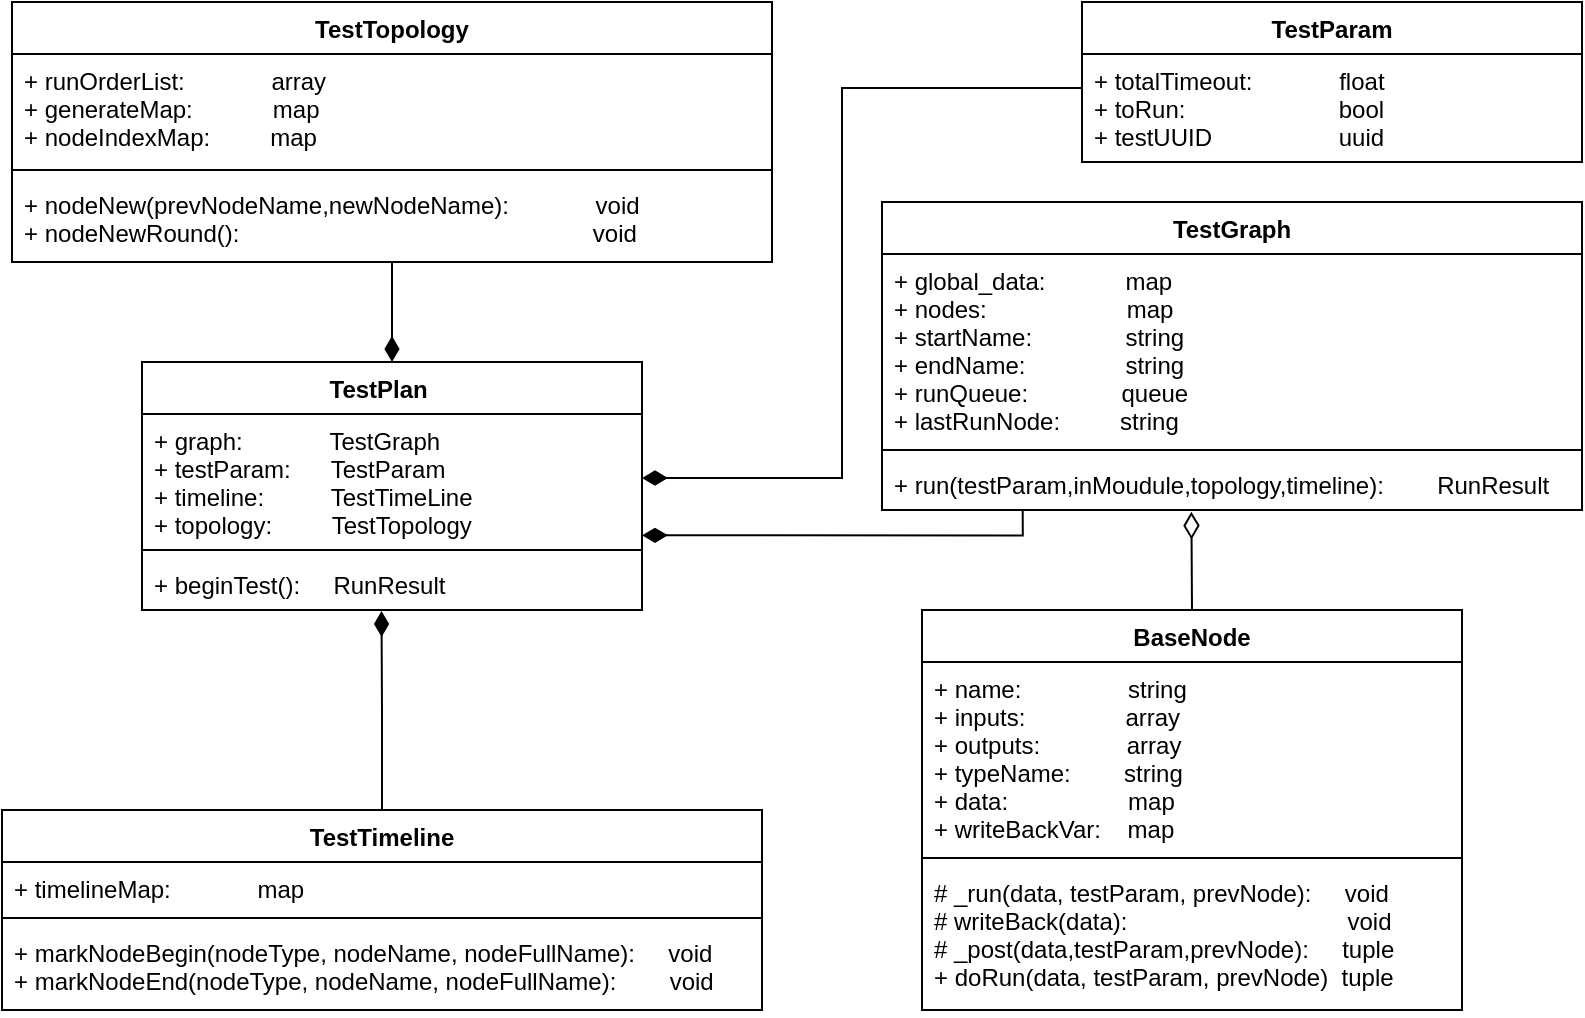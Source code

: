 <mxfile version="20.7.4" type="device"><diagram id="9sAnpFjx1io-PP2r1-h8" name="第 1 页"><mxGraphModel dx="993" dy="1825" grid="1" gridSize="10" guides="1" tooltips="1" connect="1" arrows="1" fold="1" page="1" pageScale="1" pageWidth="827" pageHeight="1169" math="0" shadow="0"><root><mxCell id="0"/><mxCell id="1" parent="0"/><mxCell id="PdTWPtPO5vzZjj6YBpvk-1" value="TestPlan    " style="swimlane;fontStyle=1;align=center;verticalAlign=top;childLayout=stackLayout;horizontal=1;startSize=26;horizontalStack=0;resizeParent=1;resizeParentMax=0;resizeLast=0;collapsible=1;marginBottom=0;" vertex="1" parent="1"><mxGeometry x="200" y="120" width="250" height="124" as="geometry"/></mxCell><mxCell id="PdTWPtPO5vzZjj6YBpvk-2" value="+ graph:             TestGraph&#10;+ testParam:      TestParam&#10;+ timeline:          TestTimeLine&#10;+ topology:         TestTopology" style="text;strokeColor=none;fillColor=none;align=left;verticalAlign=top;spacingLeft=4;spacingRight=4;overflow=hidden;rotatable=0;points=[[0,0.5],[1,0.5]];portConstraint=eastwest;" vertex="1" parent="PdTWPtPO5vzZjj6YBpvk-1"><mxGeometry y="26" width="250" height="64" as="geometry"/></mxCell><mxCell id="PdTWPtPO5vzZjj6YBpvk-3" value="" style="line;strokeWidth=1;fillColor=none;align=left;verticalAlign=middle;spacingTop=-1;spacingLeft=3;spacingRight=3;rotatable=0;labelPosition=right;points=[];portConstraint=eastwest;strokeColor=inherit;" vertex="1" parent="PdTWPtPO5vzZjj6YBpvk-1"><mxGeometry y="90" width="250" height="8" as="geometry"/></mxCell><mxCell id="PdTWPtPO5vzZjj6YBpvk-4" value="+ beginTest():     RunResult" style="text;strokeColor=none;fillColor=none;align=left;verticalAlign=top;spacingLeft=4;spacingRight=4;overflow=hidden;rotatable=0;points=[[0,0.5],[1,0.5]];portConstraint=eastwest;" vertex="1" parent="PdTWPtPO5vzZjj6YBpvk-1"><mxGeometry y="98" width="250" height="26" as="geometry"/></mxCell><mxCell id="PdTWPtPO5vzZjj6YBpvk-5" value="TestParam" style="swimlane;fontStyle=1;align=center;verticalAlign=top;childLayout=stackLayout;horizontal=1;startSize=26;horizontalStack=0;resizeParent=1;resizeParentMax=0;resizeLast=0;collapsible=1;marginBottom=0;" vertex="1" parent="1"><mxGeometry x="670" y="-60" width="250" height="80" as="geometry"/></mxCell><mxCell id="PdTWPtPO5vzZjj6YBpvk-6" value="+ totalTimeout:             float&#10;+ toRun:                       bool&#10;+ testUUID                   uuid" style="text;strokeColor=none;fillColor=none;align=left;verticalAlign=top;spacingLeft=4;spacingRight=4;overflow=hidden;rotatable=0;points=[[0,0.5],[1,0.5]];portConstraint=eastwest;" vertex="1" parent="PdTWPtPO5vzZjj6YBpvk-5"><mxGeometry y="26" width="250" height="54" as="geometry"/></mxCell><mxCell id="PdTWPtPO5vzZjj6YBpvk-20" style="edgeStyle=orthogonalEdgeStyle;rounded=0;orthogonalLoop=1;jettySize=auto;html=1;exitX=0.5;exitY=0;exitDx=0;exitDy=0;entryX=0.479;entryY=1.019;entryDx=0;entryDy=0;startArrow=none;startFill=0;endArrow=diamondThin;endFill=1;entryPerimeter=0;endSize=10;" edge="1" parent="1" source="PdTWPtPO5vzZjj6YBpvk-9" target="PdTWPtPO5vzZjj6YBpvk-4"><mxGeometry relative="1" as="geometry"/></mxCell><mxCell id="PdTWPtPO5vzZjj6YBpvk-9" value="TestTimeline" style="swimlane;fontStyle=1;align=center;verticalAlign=top;childLayout=stackLayout;horizontal=1;startSize=26;horizontalStack=0;resizeParent=1;resizeParentMax=0;resizeLast=0;collapsible=1;marginBottom=0;" vertex="1" parent="1"><mxGeometry x="130" y="344" width="380" height="100" as="geometry"/></mxCell><mxCell id="PdTWPtPO5vzZjj6YBpvk-10" value="+ timelineMap:             map&#10;" style="text;strokeColor=none;fillColor=none;align=left;verticalAlign=top;spacingLeft=4;spacingRight=4;overflow=hidden;rotatable=0;points=[[0,0.5],[1,0.5]];portConstraint=eastwest;" vertex="1" parent="PdTWPtPO5vzZjj6YBpvk-9"><mxGeometry y="26" width="380" height="24" as="geometry"/></mxCell><mxCell id="PdTWPtPO5vzZjj6YBpvk-11" value="" style="line;strokeWidth=1;fillColor=none;align=left;verticalAlign=middle;spacingTop=-1;spacingLeft=3;spacingRight=3;rotatable=0;labelPosition=right;points=[];portConstraint=eastwest;strokeColor=inherit;" vertex="1" parent="PdTWPtPO5vzZjj6YBpvk-9"><mxGeometry y="50" width="380" height="8" as="geometry"/></mxCell><mxCell id="PdTWPtPO5vzZjj6YBpvk-12" value="+ markNodeBegin(nodeType, nodeName, nodeFullName):     void&#10;+ markNodeEnd(nodeType, nodeName, nodeFullName):        void" style="text;strokeColor=none;fillColor=none;align=left;verticalAlign=top;spacingLeft=4;spacingRight=4;overflow=hidden;rotatable=0;points=[[0,0.5],[1,0.5]];portConstraint=eastwest;" vertex="1" parent="PdTWPtPO5vzZjj6YBpvk-9"><mxGeometry y="58" width="380" height="42" as="geometry"/></mxCell><mxCell id="PdTWPtPO5vzZjj6YBpvk-18" style="edgeStyle=orthogonalEdgeStyle;rounded=0;orthogonalLoop=1;jettySize=auto;html=1;exitX=0.201;exitY=1.005;exitDx=0;exitDy=0;entryX=1;entryY=0.948;entryDx=0;entryDy=0;startArrow=none;startFill=0;endArrow=diamondThin;endFill=1;entryPerimeter=0;exitPerimeter=0;endSize=10;" edge="1" parent="1" source="PdTWPtPO5vzZjj6YBpvk-16" target="PdTWPtPO5vzZjj6YBpvk-2"><mxGeometry relative="1" as="geometry"><Array as="points"><mxPoint x="640" y="207"/></Array></mxGeometry></mxCell><mxCell id="PdTWPtPO5vzZjj6YBpvk-13" value="TestGraph" style="swimlane;fontStyle=1;align=center;verticalAlign=top;childLayout=stackLayout;horizontal=1;startSize=26;horizontalStack=0;resizeParent=1;resizeParentMax=0;resizeLast=0;collapsible=1;marginBottom=0;" vertex="1" parent="1"><mxGeometry x="570" y="40" width="350" height="154" as="geometry"/></mxCell><mxCell id="PdTWPtPO5vzZjj6YBpvk-14" value="+ global_data:            map&#10;+ nodes:                     map&#10;+ startName:              string&#10;+ endName:               string&#10;+ runQueue:                  queue&#10;+ lastRunNode:           string" style="text;strokeColor=none;fillColor=none;align=left;verticalAlign=top;spacingLeft=4;spacingRight=4;overflow=hidden;rotatable=0;points=[[0,0.5],[1,0.5]];portConstraint=eastwest;" vertex="1" parent="PdTWPtPO5vzZjj6YBpvk-13"><mxGeometry y="26" width="350" height="94" as="geometry"/></mxCell><mxCell id="PdTWPtPO5vzZjj6YBpvk-15" value="" style="line;strokeWidth=1;fillColor=none;align=left;verticalAlign=middle;spacingTop=-1;spacingLeft=3;spacingRight=3;rotatable=0;labelPosition=right;points=[];portConstraint=eastwest;strokeColor=inherit;" vertex="1" parent="PdTWPtPO5vzZjj6YBpvk-13"><mxGeometry y="120" width="350" height="8" as="geometry"/></mxCell><mxCell id="PdTWPtPO5vzZjj6YBpvk-16" value="+ run(testParam,inMoudule,topology,timeline):        RunResult&#10;" style="text;strokeColor=none;fillColor=none;align=left;verticalAlign=top;spacingLeft=4;spacingRight=4;overflow=hidden;rotatable=0;points=[[0,0.5],[1,0.5]];portConstraint=eastwest;" vertex="1" parent="PdTWPtPO5vzZjj6YBpvk-13"><mxGeometry y="128" width="350" height="26" as="geometry"/></mxCell><mxCell id="PdTWPtPO5vzZjj6YBpvk-17" style="edgeStyle=orthogonalEdgeStyle;rounded=0;orthogonalLoop=1;jettySize=auto;html=1;exitX=0;exitY=0.5;exitDx=0;exitDy=0;entryX=1;entryY=0.5;entryDx=0;entryDy=0;endArrow=diamondThin;endFill=1;endSize=10;" edge="1" parent="1" source="PdTWPtPO5vzZjj6YBpvk-6" target="PdTWPtPO5vzZjj6YBpvk-2"><mxGeometry relative="1" as="geometry"><Array as="points"><mxPoint x="550" y="-17"/><mxPoint x="550" y="178"/></Array></mxGeometry></mxCell><mxCell id="PdTWPtPO5vzZjj6YBpvk-25" style="edgeStyle=orthogonalEdgeStyle;rounded=0;orthogonalLoop=1;jettySize=auto;html=1;entryX=0.5;entryY=0;entryDx=0;entryDy=0;startArrow=none;startFill=0;endArrow=diamondThin;endFill=1;endSize=10;" edge="1" parent="1" source="PdTWPtPO5vzZjj6YBpvk-21" target="PdTWPtPO5vzZjj6YBpvk-1"><mxGeometry relative="1" as="geometry"/></mxCell><mxCell id="PdTWPtPO5vzZjj6YBpvk-21" value="TestTopology" style="swimlane;fontStyle=1;align=center;verticalAlign=top;childLayout=stackLayout;horizontal=1;startSize=26;horizontalStack=0;resizeParent=1;resizeParentMax=0;resizeLast=0;collapsible=1;marginBottom=0;" vertex="1" parent="1"><mxGeometry x="135" y="-60" width="380" height="130" as="geometry"/></mxCell><mxCell id="PdTWPtPO5vzZjj6YBpvk-22" value="+ runOrderList:             array&#10;+ generateMap:            map&#10;+ nodeIndexMap:         map" style="text;strokeColor=none;fillColor=none;align=left;verticalAlign=top;spacingLeft=4;spacingRight=4;overflow=hidden;rotatable=0;points=[[0,0.5],[1,0.5]];portConstraint=eastwest;" vertex="1" parent="PdTWPtPO5vzZjj6YBpvk-21"><mxGeometry y="26" width="380" height="54" as="geometry"/></mxCell><mxCell id="PdTWPtPO5vzZjj6YBpvk-23" value="" style="line;strokeWidth=1;fillColor=none;align=left;verticalAlign=middle;spacingTop=-1;spacingLeft=3;spacingRight=3;rotatable=0;labelPosition=right;points=[];portConstraint=eastwest;strokeColor=inherit;" vertex="1" parent="PdTWPtPO5vzZjj6YBpvk-21"><mxGeometry y="80" width="380" height="8" as="geometry"/></mxCell><mxCell id="PdTWPtPO5vzZjj6YBpvk-24" value="+ nodeNew(prevNodeName,newNodeName):             void&#10;+ nodeNewRound():                                                     void" style="text;strokeColor=none;fillColor=none;align=left;verticalAlign=top;spacingLeft=4;spacingRight=4;overflow=hidden;rotatable=0;points=[[0,0.5],[1,0.5]];portConstraint=eastwest;" vertex="1" parent="PdTWPtPO5vzZjj6YBpvk-21"><mxGeometry y="88" width="380" height="42" as="geometry"/></mxCell><mxCell id="PdTWPtPO5vzZjj6YBpvk-30" style="edgeStyle=orthogonalEdgeStyle;rounded=0;orthogonalLoop=1;jettySize=auto;html=1;exitX=0.5;exitY=0;exitDx=0;exitDy=0;entryX=0.442;entryY=1.032;entryDx=0;entryDy=0;entryPerimeter=0;startArrow=none;startFill=0;endArrow=diamondThin;endFill=0;endSize=11;" edge="1" parent="1" source="PdTWPtPO5vzZjj6YBpvk-26" target="PdTWPtPO5vzZjj6YBpvk-16"><mxGeometry relative="1" as="geometry"/></mxCell><mxCell id="PdTWPtPO5vzZjj6YBpvk-26" value="BaseNode" style="swimlane;fontStyle=1;align=center;verticalAlign=top;childLayout=stackLayout;horizontal=1;startSize=26;horizontalStack=0;resizeParent=1;resizeParentMax=0;resizeLast=0;collapsible=1;marginBottom=0;" vertex="1" parent="1"><mxGeometry x="590" y="244" width="270" height="200" as="geometry"/></mxCell><mxCell id="PdTWPtPO5vzZjj6YBpvk-27" value="+ name:                string&#10;+ inputs:               array&#10;+ outputs:             array&#10;+ typeName:        string&#10;+ data:                  map&#10;+ writeBackVar:    map" style="text;strokeColor=none;fillColor=none;align=left;verticalAlign=top;spacingLeft=4;spacingRight=4;overflow=hidden;rotatable=0;points=[[0,0.5],[1,0.5]];portConstraint=eastwest;" vertex="1" parent="PdTWPtPO5vzZjj6YBpvk-26"><mxGeometry y="26" width="270" height="94" as="geometry"/></mxCell><mxCell id="PdTWPtPO5vzZjj6YBpvk-28" value="" style="line;strokeWidth=1;fillColor=none;align=left;verticalAlign=middle;spacingTop=-1;spacingLeft=3;spacingRight=3;rotatable=0;labelPosition=right;points=[];portConstraint=eastwest;strokeColor=inherit;" vertex="1" parent="PdTWPtPO5vzZjj6YBpvk-26"><mxGeometry y="120" width="270" height="8" as="geometry"/></mxCell><mxCell id="PdTWPtPO5vzZjj6YBpvk-29" value="# _run(data, testParam, prevNode):     void&#10;# writeBack(data):                                 void&#10;# _post(data,testParam,prevNode):     tuple&#10;+ doRun(data, testParam, prevNode)  tuple" style="text;strokeColor=none;fillColor=none;align=left;verticalAlign=top;spacingLeft=4;spacingRight=4;overflow=hidden;rotatable=0;points=[[0,0.5],[1,0.5]];portConstraint=eastwest;" vertex="1" parent="PdTWPtPO5vzZjj6YBpvk-26"><mxGeometry y="128" width="270" height="72" as="geometry"/></mxCell></root></mxGraphModel></diagram></mxfile>